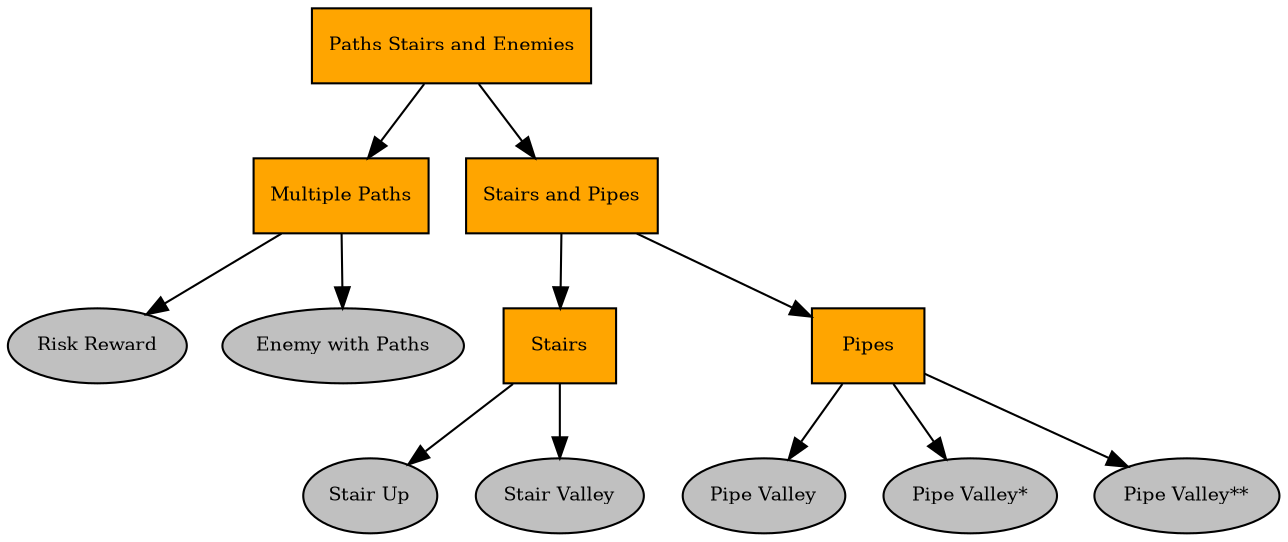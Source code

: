 digraph pastafarianism {
ordering=out;
graph [fontname="times-roman"];
node [fontname="times-roman"];
edge [fontname="times-roman"];
"Paths Stairs and Enemies" [fillcolor=orange, fontcolor=black, fontsize=9, label="Paths Stairs and Enemies", shape=box, style=filled];
"Multiple Paths" [fillcolor=orange, fontcolor=black, fontsize=9, label="Multiple Paths", shape=box, style=filled];
"Paths Stairs and Enemies" -> "Multiple Paths";
"Risk Reward" [fillcolor=gray, fontcolor=black, fontsize=9, label="Risk Reward", shape=ellipse, style=filled];
"Multiple Paths" -> "Risk Reward";
"Enemy with Paths" [fillcolor=gray, fontcolor=black, fontsize=9, label="Enemy with Paths", shape=ellipse, style=filled];
"Multiple Paths" -> "Enemy with Paths";
"Stairs and Pipes" [fillcolor=orange, fontcolor=black, fontsize=9, label="Stairs and Pipes", shape=box, style=filled];
"Paths Stairs and Enemies" -> "Stairs and Pipes";
Stairs [fillcolor=orange, fontcolor=black, fontsize=9, label=Stairs, shape=box, style=filled];
"Stairs and Pipes" -> Stairs;
"Stair Up" [fillcolor=gray, fontcolor=black, fontsize=9, label="Stair Up", shape=ellipse, style=filled];
Stairs -> "Stair Up";
"Stair Valley" [fillcolor=gray, fontcolor=black, fontsize=9, label="Stair Valley", shape=ellipse, style=filled];
Stairs -> "Stair Valley";
Pipes [fillcolor=orange, fontcolor=black, fontsize=9, label=Pipes, shape=box, style=filled];
"Stairs and Pipes" -> Pipes;
"Pipe Valley" [fillcolor=gray, fontcolor=black, fontsize=9, label="Pipe Valley", shape=ellipse, style=filled];
Pipes -> "Pipe Valley";
"Pipe Valley*" [fillcolor=gray, fontcolor=black, fontsize=9, label="Pipe Valley*", shape=ellipse, style=filled];
Pipes -> "Pipe Valley*";
"Pipe Valley**" [fillcolor=gray, fontcolor=black, fontsize=9, label="Pipe Valley**", shape=ellipse, style=filled];
Pipes -> "Pipe Valley**";
}
